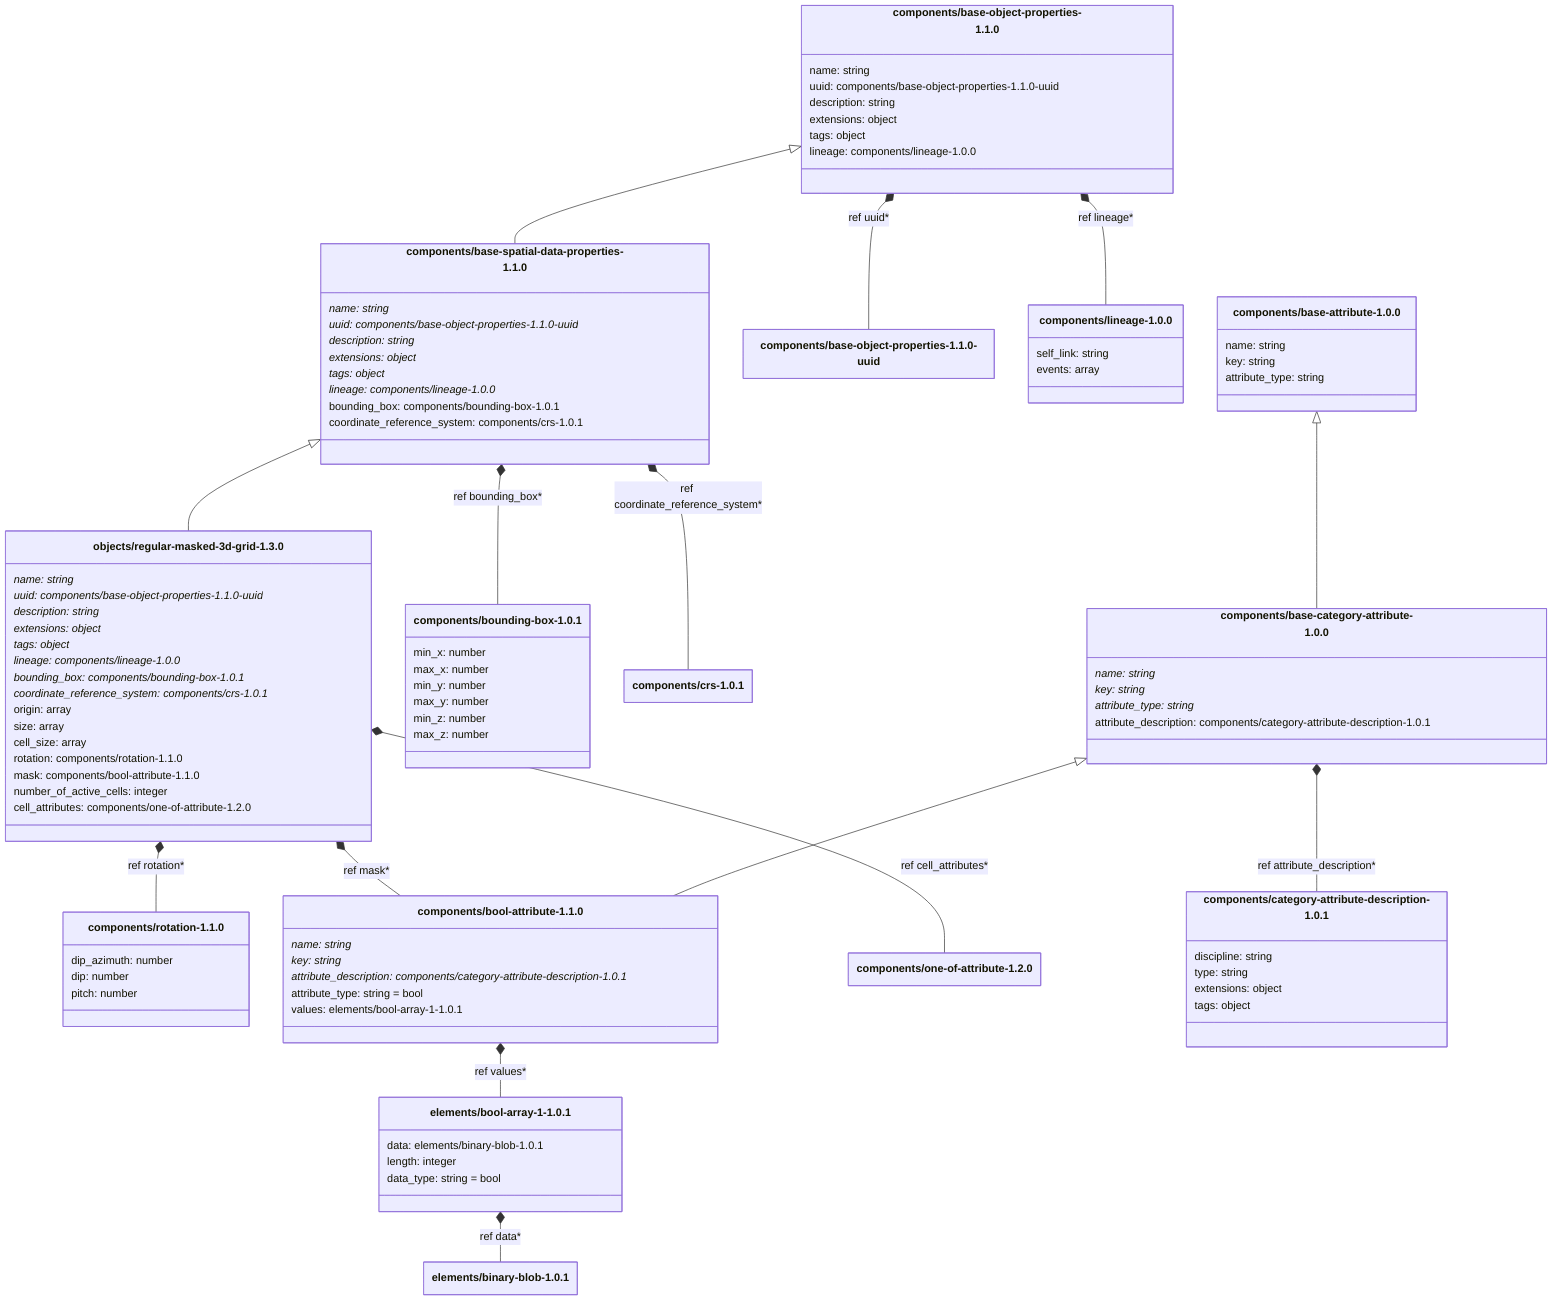 ---
config:
    class:
        hideEmptyMembersBox: true
---

classDiagram
    class `components/base-object-properties-1.1.0`:::schemaComponent {
        name: string
        uuid: components/base-object-properties-1.1.0-uuid
        description: string
        extensions: object
        tags: object
        lineage: components/lineage-1.0.0
    }
    class `components/base-spatial-data-properties-1.1.0`:::schemaComponent {
        name: string*
        uuid: components/base-object-properties-1.1.0-uuid*
        description: string*
        extensions: object*
        tags: object*
        lineage: components/lineage-1.0.0*
        bounding_box: components/bounding-box-1.0.1
        coordinate_reference_system: components/crs-1.0.1
    }
    `components/base-object-properties-1.1.0` <|-- `components/base-spatial-data-properties-1.1.0`
    class `objects/regular-masked-3d-grid-1.3.0`:::schemaObject {
        name: string*
        uuid: components/base-object-properties-1.1.0-uuid*
        description: string*
        extensions: object*
        tags: object*
        lineage: components/lineage-1.0.0*
        bounding_box: components/bounding-box-1.0.1*
        coordinate_reference_system: components/crs-1.0.1*
        origin: array
        size: array
        cell_size: array
        rotation: components/rotation-1.1.0
        mask: components/bool-attribute-1.1.0
        number_of_active_cells: integer
        cell_attributes: components/one-of-attribute-1.2.0
    }
    `components/base-spatial-data-properties-1.1.0` <|-- `objects/regular-masked-3d-grid-1.3.0`
    `components/base-object-properties-1.1.0` *-- `components/base-object-properties-1.1.0-uuid` : ref uuid*
    `components/base-object-properties-1.1.0` *-- `components/lineage-1.0.0` : ref lineage*
    `components/base-spatial-data-properties-1.1.0` *-- `components/bounding-box-1.0.1` : ref bounding_box*
    `components/base-spatial-data-properties-1.1.0` *-- `components/crs-1.0.1` : ref coordinate_reference_system*
    `objects/regular-masked-3d-grid-1.3.0` *-- `components/rotation-1.1.0` : ref rotation*
    `objects/regular-masked-3d-grid-1.3.0` *-- `components/bool-attribute-1.1.0` : ref mask*
    `objects/regular-masked-3d-grid-1.3.0` *-- `components/one-of-attribute-1.2.0` : ref cell_attributes*
    class `components/base-object-properties-1.1.0-uuid`:::schemaImplicit {
    }
    class `components/lineage-1.0.0`:::schemaComponent {
        self_link: string
        events: array
    }
    class `components/bounding-box-1.0.1`:::schemaComponent {
        min_x: number
        max_x: number
        min_y: number
        max_y: number
        min_z: number
        max_z: number
    }
    class `components/one-of-attribute-1.2.0`:::schemaComponent {
    }
    class `components/base-attribute-1.0.0`:::schemaComponent {
        name: string
        key: string
        attribute_type: string
    }
    class `components/base-category-attribute-1.0.0`:::schemaComponent {
        name: string*
        key: string*
        attribute_type: string*
        attribute_description: components/category-attribute-description-1.0.1
    }
    `components/base-attribute-1.0.0` <|-- `components/base-category-attribute-1.0.0`
    class `components/bool-attribute-1.1.0`:::schemaComponent {
        name: string*
        key: string*
        attribute_description: components/category-attribute-description-1.0.1*
        attribute_type: string = bool
        values: elements/bool-array-1-1.0.1
    }
    `components/base-category-attribute-1.0.0` <|-- `components/bool-attribute-1.1.0`
    `components/base-category-attribute-1.0.0` *-- `components/category-attribute-description-1.0.1` : ref attribute_description*
    `components/bool-attribute-1.1.0` *-- `elements/bool-array-1-1.0.1` : ref values*
    class `components/category-attribute-description-1.0.1`:::schemaComponent {
        discipline: string
        type: string
        extensions: object
        tags: object
    }
    class `elements/bool-array-1-1.0.1`:::schemaElement {
        data: elements/binary-blob-1.0.1
        length: integer
        data_type: string = bool
    }
    `elements/bool-array-1-1.0.1` *-- `elements/binary-blob-1.0.1` : ref data*
    class `elements/binary-blob-1.0.1`:::schemaElement {
    }
    class `components/rotation-1.1.0`:::schemaComponent {
        dip_azimuth: number
        dip: number
        pitch: number
    }
    class `components/crs-1.0.1`:::schemaComponent {
    }